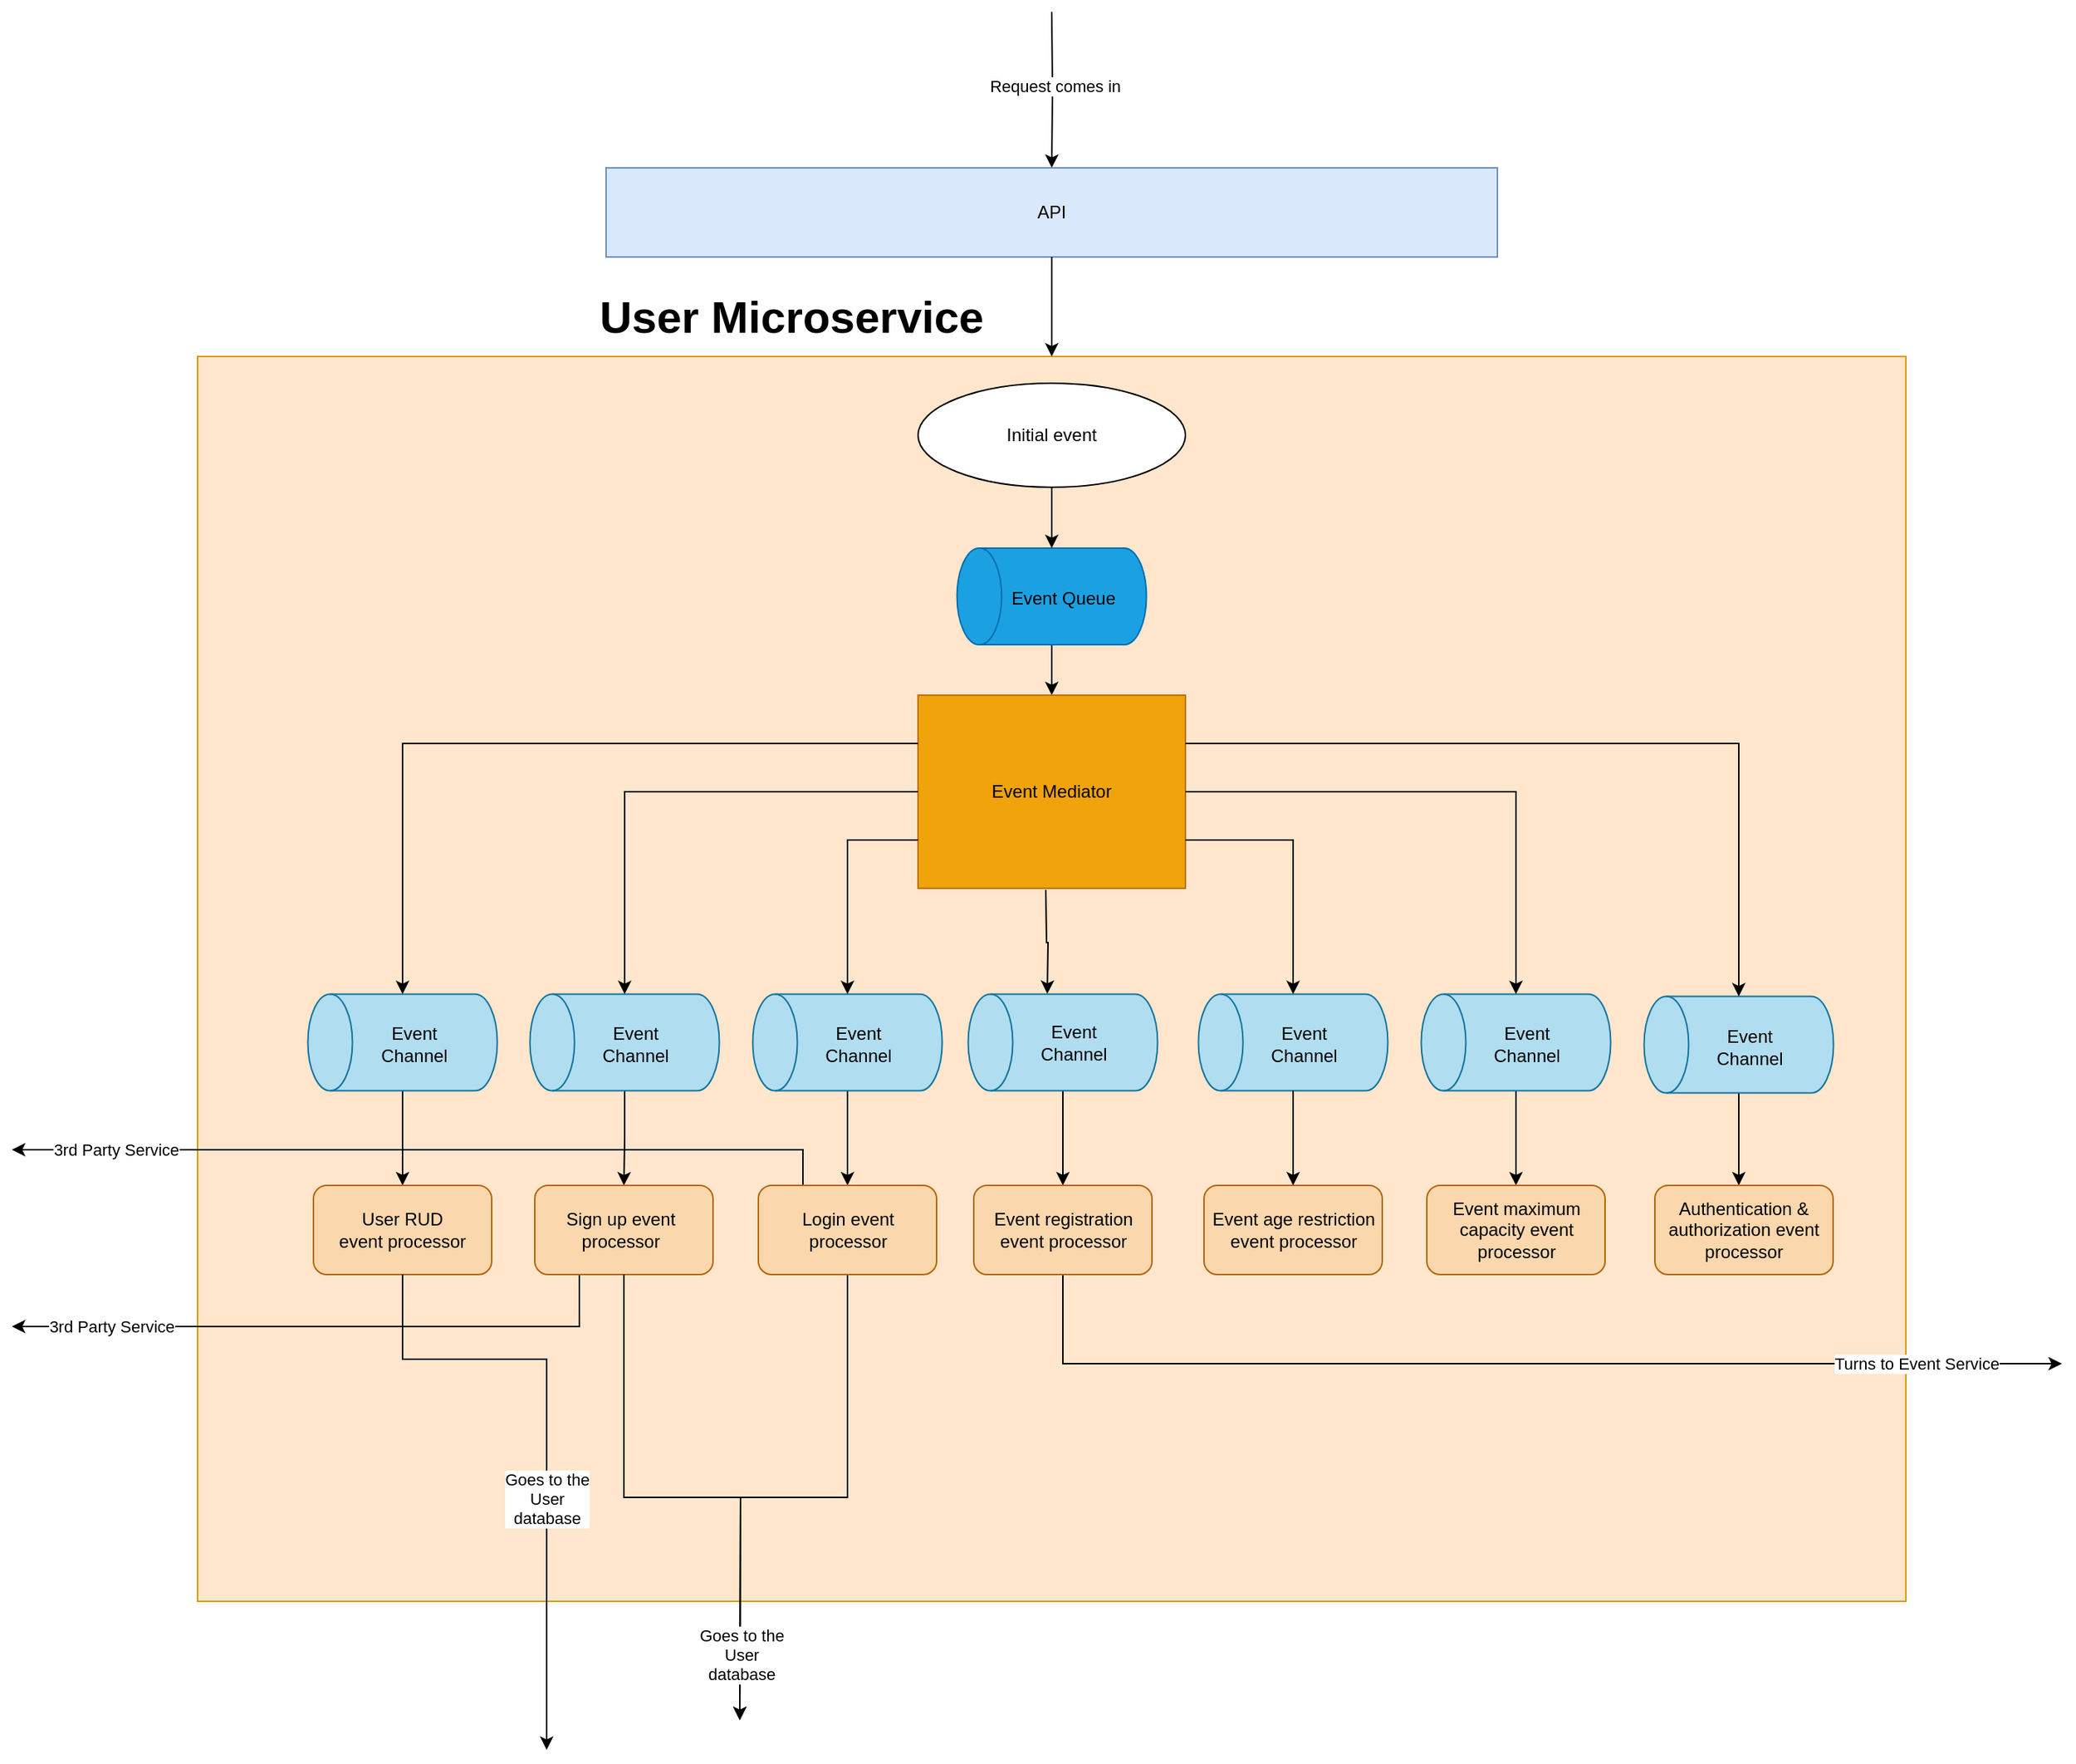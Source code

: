 <mxfile version="22.1.3" type="device">
  <diagram name="1 oldal" id="lBtonzgYwCVC0UIq_4Ln">
    <mxGraphModel dx="3217" dy="1280" grid="1" gridSize="10" guides="1" tooltips="1" connect="1" arrows="1" fold="1" page="1" pageScale="1" pageWidth="827" pageHeight="1169" math="0" shadow="0">
      <root>
        <mxCell id="0" />
        <mxCell id="1" parent="0" />
        <mxCell id="DX1j56dp4TYLlOPwhKhY-3" style="edgeStyle=orthogonalEdgeStyle;rounded=0;orthogonalLoop=1;jettySize=auto;html=1;" parent="1" target="DX1j56dp4TYLlOPwhKhY-2" edge="1">
          <mxGeometry relative="1" as="geometry">
            <mxPoint x="420" y="10" as="sourcePoint" />
          </mxGeometry>
        </mxCell>
        <mxCell id="VWEZHHtJbzwDngec_MSK-5" value="Request comes in" style="edgeLabel;html=1;align=center;verticalAlign=middle;resizable=0;points=[];" vertex="1" connectable="0" parent="DX1j56dp4TYLlOPwhKhY-3">
          <mxGeometry x="-0.052" y="1" relative="1" as="geometry">
            <mxPoint as="offset" />
          </mxGeometry>
        </mxCell>
        <mxCell id="DX1j56dp4TYLlOPwhKhY-2" value="API" style="rounded=0;whiteSpace=wrap;html=1;fillColor=#dae8fc;strokeColor=#6c8ebf;" parent="1" vertex="1">
          <mxGeometry x="120" y="115" width="600" height="60" as="geometry" />
        </mxCell>
        <mxCell id="DX1j56dp4TYLlOPwhKhY-4" value="" style="rounded=0;whiteSpace=wrap;html=1;fillColor=#ffe6cc;strokeColor=#d79b00;" parent="1" vertex="1">
          <mxGeometry x="-155" y="242" width="1150" height="838" as="geometry" />
        </mxCell>
        <mxCell id="DX1j56dp4TYLlOPwhKhY-5" value="User Microservice" style="text;html=1;strokeColor=none;fillColor=none;align=center;verticalAlign=middle;whiteSpace=wrap;rounded=0;fontSize=30;fontStyle=1" parent="1" vertex="1">
          <mxGeometry x="60" y="200" width="370" height="30" as="geometry" />
        </mxCell>
        <mxCell id="DX1j56dp4TYLlOPwhKhY-8" value="Initial event" style="ellipse;whiteSpace=wrap;html=1;" parent="1" vertex="1">
          <mxGeometry x="330" y="260" width="180" height="70" as="geometry" />
        </mxCell>
        <mxCell id="DX1j56dp4TYLlOPwhKhY-20" style="edgeStyle=orthogonalEdgeStyle;rounded=0;orthogonalLoop=1;jettySize=auto;html=1;exitX=0;exitY=0.5;exitDx=0;exitDy=0;exitPerimeter=0;entryX=0.5;entryY=0;entryDx=0;entryDy=0;" parent="1" source="DX1j56dp4TYLlOPwhKhY-16" target="DX1j56dp4TYLlOPwhKhY-19" edge="1">
          <mxGeometry relative="1" as="geometry" />
        </mxCell>
        <mxCell id="DX1j56dp4TYLlOPwhKhY-16" value="" style="shape=cylinder3;whiteSpace=wrap;html=1;boundedLbl=1;backgroundOutline=1;size=15;rotation=-90;fillColor=#1ba1e2;fontColor=#ffffff;strokeColor=#006EAF;" parent="1" vertex="1">
          <mxGeometry x="387.5" y="339.75" width="65" height="127.5" as="geometry" />
        </mxCell>
        <mxCell id="DX1j56dp4TYLlOPwhKhY-17" value="Event Queue" style="text;html=1;strokeColor=none;fillColor=none;align=center;verticalAlign=middle;whiteSpace=wrap;rounded=0;" parent="1" vertex="1">
          <mxGeometry x="387.5" y="390" width="80" height="30" as="geometry" />
        </mxCell>
        <mxCell id="DX1j56dp4TYLlOPwhKhY-18" style="edgeStyle=orthogonalEdgeStyle;rounded=0;orthogonalLoop=1;jettySize=auto;html=1;exitX=0.5;exitY=1;exitDx=0;exitDy=0;entryX=1;entryY=0.5;entryDx=0;entryDy=0;entryPerimeter=0;" parent="1" source="DX1j56dp4TYLlOPwhKhY-8" target="DX1j56dp4TYLlOPwhKhY-16" edge="1">
          <mxGeometry relative="1" as="geometry" />
        </mxCell>
        <mxCell id="DX1j56dp4TYLlOPwhKhY-19" value="Event Mediator" style="rounded=0;whiteSpace=wrap;html=1;fillColor=#f0a30a;fontColor=#000000;strokeColor=#BD7000;" parent="1" vertex="1">
          <mxGeometry x="330" y="470" width="180" height="130" as="geometry" />
        </mxCell>
        <mxCell id="DX1j56dp4TYLlOPwhKhY-48" style="edgeStyle=orthogonalEdgeStyle;rounded=0;orthogonalLoop=1;jettySize=auto;html=1;exitX=0;exitY=0.5;exitDx=0;exitDy=0;exitPerimeter=0;entryX=0.5;entryY=0;entryDx=0;entryDy=0;" parent="1" source="DX1j56dp4TYLlOPwhKhY-25" target="DX1j56dp4TYLlOPwhKhY-45" edge="1">
          <mxGeometry relative="1" as="geometry" />
        </mxCell>
        <mxCell id="DX1j56dp4TYLlOPwhKhY-25" value="" style="shape=cylinder3;whiteSpace=wrap;html=1;boundedLbl=1;backgroundOutline=1;size=15;rotation=-90;fillColor=#b1ddf0;strokeColor=#10739e;" parent="1" vertex="1">
          <mxGeometry x="100" y="640" width="65" height="127.5" as="geometry" />
        </mxCell>
        <mxCell id="DX1j56dp4TYLlOPwhKhY-26" value="Event Channel" style="text;html=1;strokeColor=none;fillColor=none;align=center;verticalAlign=middle;whiteSpace=wrap;rounded=0;" parent="1" vertex="1">
          <mxGeometry x="100" y="690.25" width="80" height="30" as="geometry" />
        </mxCell>
        <mxCell id="DX1j56dp4TYLlOPwhKhY-51" style="edgeStyle=orthogonalEdgeStyle;rounded=0;orthogonalLoop=1;jettySize=auto;html=1;exitX=0;exitY=0.5;exitDx=0;exitDy=0;exitPerimeter=0;entryX=0.5;entryY=0;entryDx=0;entryDy=0;" parent="1" source="DX1j56dp4TYLlOPwhKhY-31" target="DX1j56dp4TYLlOPwhKhY-50" edge="1">
          <mxGeometry relative="1" as="geometry" />
        </mxCell>
        <mxCell id="DX1j56dp4TYLlOPwhKhY-31" value="" style="shape=cylinder3;whiteSpace=wrap;html=1;boundedLbl=1;backgroundOutline=1;size=15;rotation=-90;fillColor=#b1ddf0;strokeColor=#10739e;" parent="1" vertex="1">
          <mxGeometry x="250" y="640" width="65" height="127.5" as="geometry" />
        </mxCell>
        <mxCell id="DX1j56dp4TYLlOPwhKhY-32" value="Event Channel" style="text;html=1;strokeColor=none;fillColor=none;align=center;verticalAlign=middle;whiteSpace=wrap;rounded=0;" parent="1" vertex="1">
          <mxGeometry x="250" y="690.25" width="80" height="30" as="geometry" />
        </mxCell>
        <mxCell id="DX1j56dp4TYLlOPwhKhY-54" style="edgeStyle=orthogonalEdgeStyle;rounded=0;orthogonalLoop=1;jettySize=auto;html=1;exitX=0;exitY=0.5;exitDx=0;exitDy=0;exitPerimeter=0;entryX=0.5;entryY=0;entryDx=0;entryDy=0;" parent="1" source="DX1j56dp4TYLlOPwhKhY-33" target="DX1j56dp4TYLlOPwhKhY-53" edge="1">
          <mxGeometry relative="1" as="geometry" />
        </mxCell>
        <mxCell id="DX1j56dp4TYLlOPwhKhY-33" value="" style="shape=cylinder3;whiteSpace=wrap;html=1;boundedLbl=1;backgroundOutline=1;size=15;rotation=-90;fillColor=#b1ddf0;strokeColor=#10739e;" parent="1" vertex="1">
          <mxGeometry x="395" y="640" width="65" height="127.5" as="geometry" />
        </mxCell>
        <mxCell id="DX1j56dp4TYLlOPwhKhY-34" value="Event Channel" style="text;html=1;strokeColor=none;fillColor=none;align=center;verticalAlign=middle;whiteSpace=wrap;rounded=0;" parent="1" vertex="1">
          <mxGeometry x="395" y="688.75" width="80" height="30" as="geometry" />
        </mxCell>
        <mxCell id="DX1j56dp4TYLlOPwhKhY-35" value="" style="shape=cylinder3;whiteSpace=wrap;html=1;boundedLbl=1;backgroundOutline=1;size=15;rotation=-90;fillColor=#b1ddf0;strokeColor=#10739e;" parent="1" vertex="1">
          <mxGeometry x="550" y="640" width="65" height="127.5" as="geometry" />
        </mxCell>
        <mxCell id="DX1j56dp4TYLlOPwhKhY-36" value="Event Channel" style="text;html=1;strokeColor=none;fillColor=none;align=center;verticalAlign=middle;whiteSpace=wrap;rounded=0;" parent="1" vertex="1">
          <mxGeometry x="550" y="690.25" width="80" height="30" as="geometry" />
        </mxCell>
        <mxCell id="DX1j56dp4TYLlOPwhKhY-65" style="edgeStyle=orthogonalEdgeStyle;rounded=0;orthogonalLoop=1;jettySize=auto;html=1;exitX=0;exitY=0.5;exitDx=0;exitDy=0;exitPerimeter=0;entryX=0.5;entryY=0;entryDx=0;entryDy=0;" parent="1" source="DX1j56dp4TYLlOPwhKhY-37" target="DX1j56dp4TYLlOPwhKhY-64" edge="1">
          <mxGeometry relative="1" as="geometry">
            <mxPoint x="708" y="800" as="targetPoint" />
          </mxGeometry>
        </mxCell>
        <mxCell id="DX1j56dp4TYLlOPwhKhY-37" value="" style="shape=cylinder3;whiteSpace=wrap;html=1;boundedLbl=1;backgroundOutline=1;size=15;rotation=-90;fillColor=#b1ddf0;strokeColor=#10739e;" parent="1" vertex="1">
          <mxGeometry x="700" y="640" width="65" height="127.5" as="geometry" />
        </mxCell>
        <mxCell id="DX1j56dp4TYLlOPwhKhY-38" value="Event Channel" style="text;html=1;strokeColor=none;fillColor=none;align=center;verticalAlign=middle;whiteSpace=wrap;rounded=0;" parent="1" vertex="1">
          <mxGeometry x="700" y="690.25" width="80" height="30" as="geometry" />
        </mxCell>
        <mxCell id="DX1j56dp4TYLlOPwhKhY-40" style="edgeStyle=orthogonalEdgeStyle;rounded=0;orthogonalLoop=1;jettySize=auto;html=1;exitX=0;exitY=0.5;exitDx=0;exitDy=0;" parent="1" source="DX1j56dp4TYLlOPwhKhY-19" target="DX1j56dp4TYLlOPwhKhY-25" edge="1">
          <mxGeometry relative="1" as="geometry">
            <mxPoint x="143" y="670" as="targetPoint" />
          </mxGeometry>
        </mxCell>
        <mxCell id="DX1j56dp4TYLlOPwhKhY-41" style="edgeStyle=orthogonalEdgeStyle;rounded=0;orthogonalLoop=1;jettySize=auto;html=1;exitX=0.5;exitY=1;exitDx=0;exitDy=0;" parent="1" edge="1">
          <mxGeometry relative="1" as="geometry">
            <mxPoint x="416" y="601" as="sourcePoint" />
            <mxPoint x="417" y="671" as="targetPoint" />
          </mxGeometry>
        </mxCell>
        <mxCell id="DX1j56dp4TYLlOPwhKhY-42" style="edgeStyle=orthogonalEdgeStyle;rounded=0;orthogonalLoop=1;jettySize=auto;html=1;exitX=0;exitY=0.75;exitDx=0;exitDy=0;entryX=1;entryY=0.5;entryDx=0;entryDy=0;entryPerimeter=0;" parent="1" source="DX1j56dp4TYLlOPwhKhY-19" target="DX1j56dp4TYLlOPwhKhY-31" edge="1">
          <mxGeometry relative="1" as="geometry" />
        </mxCell>
        <mxCell id="DX1j56dp4TYLlOPwhKhY-43" style="edgeStyle=orthogonalEdgeStyle;rounded=0;orthogonalLoop=1;jettySize=auto;html=1;exitX=1;exitY=0.75;exitDx=0;exitDy=0;entryX=1;entryY=0.5;entryDx=0;entryDy=0;entryPerimeter=0;" parent="1" source="DX1j56dp4TYLlOPwhKhY-19" target="DX1j56dp4TYLlOPwhKhY-35" edge="1">
          <mxGeometry relative="1" as="geometry" />
        </mxCell>
        <mxCell id="DX1j56dp4TYLlOPwhKhY-44" style="edgeStyle=orthogonalEdgeStyle;rounded=0;orthogonalLoop=1;jettySize=auto;html=1;exitX=1;exitY=0.5;exitDx=0;exitDy=0;entryX=1;entryY=0.5;entryDx=0;entryDy=0;entryPerimeter=0;" parent="1" source="DX1j56dp4TYLlOPwhKhY-19" target="DX1j56dp4TYLlOPwhKhY-37" edge="1">
          <mxGeometry relative="1" as="geometry" />
        </mxCell>
        <mxCell id="DX1j56dp4TYLlOPwhKhY-88" style="edgeStyle=orthogonalEdgeStyle;rounded=0;orthogonalLoop=1;jettySize=auto;html=1;exitX=0.25;exitY=1;exitDx=0;exitDy=0;" parent="1" source="DX1j56dp4TYLlOPwhKhY-45" edge="1">
          <mxGeometry relative="1" as="geometry">
            <mxPoint x="-280" y="895" as="targetPoint" />
            <Array as="points">
              <mxPoint x="102" y="895" />
              <mxPoint x="-280" y="895" />
            </Array>
          </mxGeometry>
        </mxCell>
        <mxCell id="DX1j56dp4TYLlOPwhKhY-89" value="3rd Party Service" style="edgeLabel;html=1;align=center;verticalAlign=middle;resizable=0;points=[];" parent="DX1j56dp4TYLlOPwhKhY-88" vertex="1" connectable="0">
          <mxGeometry x="0.825" y="-1" relative="1" as="geometry">
            <mxPoint x="30" y="1" as="offset" />
          </mxGeometry>
        </mxCell>
        <mxCell id="DX1j56dp4TYLlOPwhKhY-45" value="" style="rounded=1;whiteSpace=wrap;html=1;fillColor=#fad7ac;strokeColor=#b46504;" parent="1" vertex="1">
          <mxGeometry x="72" y="800" width="120" height="60" as="geometry" />
        </mxCell>
        <mxCell id="DX1j56dp4TYLlOPwhKhY-46" value="Sign up event processor" style="text;html=1;strokeColor=none;fillColor=none;align=center;verticalAlign=middle;whiteSpace=wrap;rounded=0;" parent="1" vertex="1">
          <mxGeometry x="85" y="815" width="90" height="30" as="geometry" />
        </mxCell>
        <mxCell id="DX1j56dp4TYLlOPwhKhY-49" style="edgeStyle=orthogonalEdgeStyle;rounded=0;orthogonalLoop=1;jettySize=auto;html=1;exitX=0.5;exitY=1;exitDx=0;exitDy=0;" parent="1" source="DX1j56dp4TYLlOPwhKhY-45" edge="1">
          <mxGeometry relative="1" as="geometry">
            <mxPoint x="210" y="1160" as="targetPoint" />
          </mxGeometry>
        </mxCell>
        <mxCell id="DX1j56dp4TYLlOPwhKhY-52" style="edgeStyle=orthogonalEdgeStyle;rounded=0;orthogonalLoop=1;jettySize=auto;html=1;exitX=0.5;exitY=1;exitDx=0;exitDy=0;" parent="1" source="DX1j56dp4TYLlOPwhKhY-50" edge="1">
          <mxGeometry relative="1" as="geometry">
            <mxPoint x="210" y="1160" as="targetPoint" />
          </mxGeometry>
        </mxCell>
        <mxCell id="VWEZHHtJbzwDngec_MSK-3" value="Goes to the&lt;br&gt;User&lt;br&gt;database" style="edgeLabel;html=1;align=center;verticalAlign=middle;resizable=0;points=[];" vertex="1" connectable="0" parent="DX1j56dp4TYLlOPwhKhY-52">
          <mxGeometry x="0.762" y="1" relative="1" as="geometry">
            <mxPoint as="offset" />
          </mxGeometry>
        </mxCell>
        <mxCell id="DX1j56dp4TYLlOPwhKhY-90" style="edgeStyle=orthogonalEdgeStyle;rounded=0;orthogonalLoop=1;jettySize=auto;html=1;exitX=0.25;exitY=0;exitDx=0;exitDy=0;" parent="1" source="DX1j56dp4TYLlOPwhKhY-50" edge="1">
          <mxGeometry relative="1" as="geometry">
            <mxPoint x="-280" y="776" as="targetPoint" />
            <Array as="points">
              <mxPoint x="252" y="776" />
              <mxPoint x="-280" y="776" />
            </Array>
          </mxGeometry>
        </mxCell>
        <mxCell id="DX1j56dp4TYLlOPwhKhY-91" value="3rd Party Service" style="edgeLabel;html=1;align=center;verticalAlign=middle;resizable=0;points=[];" parent="DX1j56dp4TYLlOPwhKhY-90" vertex="1" connectable="0">
          <mxGeometry x="0.748" relative="1" as="geometry">
            <mxPoint as="offset" />
          </mxGeometry>
        </mxCell>
        <mxCell id="DX1j56dp4TYLlOPwhKhY-50" value="Login event&lt;br&gt;processor" style="rounded=1;whiteSpace=wrap;html=1;fillColor=#fad7ac;strokeColor=#b46504;" parent="1" vertex="1">
          <mxGeometry x="222.5" y="800" width="120" height="60" as="geometry" />
        </mxCell>
        <mxCell id="DX1j56dp4TYLlOPwhKhY-60" style="edgeStyle=orthogonalEdgeStyle;rounded=0;orthogonalLoop=1;jettySize=auto;html=1;exitX=0.5;exitY=1;exitDx=0;exitDy=0;" parent="1" source="DX1j56dp4TYLlOPwhKhY-53" edge="1">
          <mxGeometry relative="1" as="geometry">
            <mxPoint x="1100" y="920" as="targetPoint" />
            <Array as="points">
              <mxPoint x="428" y="920" />
              <mxPoint x="960" y="920" />
            </Array>
          </mxGeometry>
        </mxCell>
        <mxCell id="DX1j56dp4TYLlOPwhKhY-61" value="Turns to Event Service" style="edgeLabel;html=1;align=center;verticalAlign=middle;resizable=0;points=[];" parent="DX1j56dp4TYLlOPwhKhY-60" vertex="1" connectable="0">
          <mxGeometry x="0.697" relative="1" as="geometry">
            <mxPoint x="13" as="offset" />
          </mxGeometry>
        </mxCell>
        <mxCell id="DX1j56dp4TYLlOPwhKhY-53" value="Event registration&lt;br&gt;event processor" style="rounded=1;whiteSpace=wrap;html=1;fillColor=#fad7ac;strokeColor=#b46504;" parent="1" vertex="1">
          <mxGeometry x="367.5" y="800" width="120" height="60" as="geometry" />
        </mxCell>
        <mxCell id="DX1j56dp4TYLlOPwhKhY-62" value="Event age restriction&lt;br&gt;event processor" style="rounded=1;whiteSpace=wrap;html=1;fillColor=#fad7ac;strokeColor=#b46504;" parent="1" vertex="1">
          <mxGeometry x="522.5" y="800" width="120" height="60" as="geometry" />
        </mxCell>
        <mxCell id="DX1j56dp4TYLlOPwhKhY-63" style="edgeStyle=orthogonalEdgeStyle;rounded=0;orthogonalLoop=1;jettySize=auto;html=1;exitX=0;exitY=0.5;exitDx=0;exitDy=0;exitPerimeter=0;entryX=0.5;entryY=0;entryDx=0;entryDy=0;" parent="1" source="DX1j56dp4TYLlOPwhKhY-35" target="DX1j56dp4TYLlOPwhKhY-62" edge="1">
          <mxGeometry relative="1" as="geometry" />
        </mxCell>
        <mxCell id="DX1j56dp4TYLlOPwhKhY-64" value="Event maximum capacity event processor" style="rounded=1;whiteSpace=wrap;html=1;fillColor=#fad7ac;strokeColor=#b46504;" parent="1" vertex="1">
          <mxGeometry x="672.5" y="800" width="120" height="60" as="geometry" />
        </mxCell>
        <mxCell id="DX1j56dp4TYLlOPwhKhY-76" style="edgeStyle=orthogonalEdgeStyle;rounded=0;orthogonalLoop=1;jettySize=auto;html=1;exitX=0;exitY=0.5;exitDx=0;exitDy=0;exitPerimeter=0;entryX=0.471;entryY=0;entryDx=0;entryDy=0;entryPerimeter=0;" parent="1" source="DX1j56dp4TYLlOPwhKhY-71" target="DX1j56dp4TYLlOPwhKhY-74" edge="1">
          <mxGeometry relative="1" as="geometry" />
        </mxCell>
        <mxCell id="DX1j56dp4TYLlOPwhKhY-71" value="" style="shape=cylinder3;whiteSpace=wrap;html=1;boundedLbl=1;backgroundOutline=1;size=15;rotation=-90;fillColor=#b1ddf0;strokeColor=#10739e;" parent="1" vertex="1">
          <mxGeometry x="850" y="641.5" width="65" height="127.5" as="geometry" />
        </mxCell>
        <mxCell id="DX1j56dp4TYLlOPwhKhY-72" value="Event Channel" style="text;html=1;strokeColor=none;fillColor=none;align=center;verticalAlign=middle;whiteSpace=wrap;rounded=0;" parent="1" vertex="1">
          <mxGeometry x="850" y="691.75" width="80" height="30" as="geometry" />
        </mxCell>
        <mxCell id="DX1j56dp4TYLlOPwhKhY-73" style="edgeStyle=orthogonalEdgeStyle;rounded=0;orthogonalLoop=1;jettySize=auto;html=1;exitX=1;exitY=0.25;exitDx=0;exitDy=0;entryX=1;entryY=0.5;entryDx=0;entryDy=0;entryPerimeter=0;" parent="1" source="DX1j56dp4TYLlOPwhKhY-19" target="DX1j56dp4TYLlOPwhKhY-71" edge="1">
          <mxGeometry relative="1" as="geometry" />
        </mxCell>
        <mxCell id="DX1j56dp4TYLlOPwhKhY-74" value="Authentication &amp;amp; authorization event processor" style="rounded=1;whiteSpace=wrap;html=1;fillColor=#fad7ac;strokeColor=#b46504;" parent="1" vertex="1">
          <mxGeometry x="826" y="800" width="120" height="60" as="geometry" />
        </mxCell>
        <mxCell id="DX1j56dp4TYLlOPwhKhY-78" style="edgeStyle=orthogonalEdgeStyle;rounded=0;orthogonalLoop=1;jettySize=auto;html=1;exitX=0.5;exitY=1;exitDx=0;exitDy=0;entryX=0.5;entryY=0;entryDx=0;entryDy=0;" parent="1" source="DX1j56dp4TYLlOPwhKhY-2" target="DX1j56dp4TYLlOPwhKhY-4" edge="1">
          <mxGeometry relative="1" as="geometry" />
        </mxCell>
        <mxCell id="DX1j56dp4TYLlOPwhKhY-86" style="edgeStyle=orthogonalEdgeStyle;rounded=0;orthogonalLoop=1;jettySize=auto;html=1;exitX=0;exitY=0.5;exitDx=0;exitDy=0;exitPerimeter=0;entryX=0.5;entryY=0;entryDx=0;entryDy=0;" parent="1" source="DX1j56dp4TYLlOPwhKhY-79" target="DX1j56dp4TYLlOPwhKhY-82" edge="1">
          <mxGeometry relative="1" as="geometry" />
        </mxCell>
        <mxCell id="DX1j56dp4TYLlOPwhKhY-79" value="" style="shape=cylinder3;whiteSpace=wrap;html=1;boundedLbl=1;backgroundOutline=1;size=15;rotation=-90;fillColor=#b1ddf0;strokeColor=#10739e;" parent="1" vertex="1">
          <mxGeometry x="-49.5" y="640" width="65" height="127.5" as="geometry" />
        </mxCell>
        <mxCell id="DX1j56dp4TYLlOPwhKhY-80" value="Event Channel" style="text;html=1;strokeColor=none;fillColor=none;align=center;verticalAlign=middle;whiteSpace=wrap;rounded=0;" parent="1" vertex="1">
          <mxGeometry x="-49.5" y="690.25" width="80" height="30" as="geometry" />
        </mxCell>
        <mxCell id="DX1j56dp4TYLlOPwhKhY-82" value="" style="rounded=1;whiteSpace=wrap;html=1;fillColor=#fad7ac;strokeColor=#b46504;" parent="1" vertex="1">
          <mxGeometry x="-77" y="800" width="120" height="60" as="geometry" />
        </mxCell>
        <mxCell id="DX1j56dp4TYLlOPwhKhY-83" value="User RUD&lt;br&gt;event processor" style="text;html=1;strokeColor=none;fillColor=none;align=center;verticalAlign=middle;whiteSpace=wrap;rounded=0;" parent="1" vertex="1">
          <mxGeometry x="-62" y="815" width="90" height="30" as="geometry" />
        </mxCell>
        <mxCell id="DX1j56dp4TYLlOPwhKhY-85" style="edgeStyle=orthogonalEdgeStyle;rounded=0;orthogonalLoop=1;jettySize=auto;html=1;exitX=0;exitY=0.25;exitDx=0;exitDy=0;entryX=1;entryY=0.5;entryDx=0;entryDy=0;entryPerimeter=0;" parent="1" source="DX1j56dp4TYLlOPwhKhY-19" target="DX1j56dp4TYLlOPwhKhY-79" edge="1">
          <mxGeometry relative="1" as="geometry" />
        </mxCell>
        <mxCell id="DX1j56dp4TYLlOPwhKhY-87" style="edgeStyle=orthogonalEdgeStyle;rounded=0;orthogonalLoop=1;jettySize=auto;html=1;exitX=0.5;exitY=1;exitDx=0;exitDy=0;" parent="1" edge="1">
          <mxGeometry relative="1" as="geometry">
            <mxPoint x="-17" y="860" as="sourcePoint" />
            <mxPoint x="80" y="1180" as="targetPoint" />
            <Array as="points">
              <mxPoint x="-17" y="917" />
              <mxPoint x="80" y="917" />
              <mxPoint x="80" y="1160" />
            </Array>
          </mxGeometry>
        </mxCell>
        <mxCell id="VWEZHHtJbzwDngec_MSK-2" value="Goes to the&lt;br&gt;User&lt;br&gt;database" style="edgeLabel;html=1;align=center;verticalAlign=middle;resizable=0;points=[];" vertex="1" connectable="0" parent="DX1j56dp4TYLlOPwhKhY-87">
          <mxGeometry x="0.773" relative="1" as="geometry">
            <mxPoint y="-122" as="offset" />
          </mxGeometry>
        </mxCell>
      </root>
    </mxGraphModel>
  </diagram>
</mxfile>
